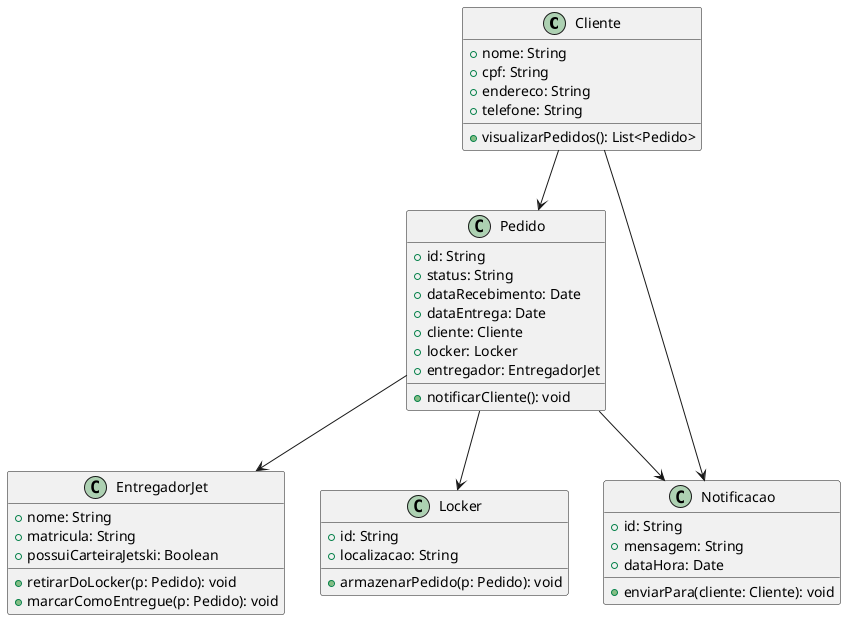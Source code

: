 @startuml

class Cliente {
  +nome: String
  +cpf: String
  +endereco: String
  +telefone: String
  +visualizarPedidos(): List<Pedido>
}

class Pedido {
  +id: String
  +status: String
  +dataRecebimento: Date
  +dataEntrega: Date
  +cliente: Cliente
  +locker: Locker
  +entregador: EntregadorJet
  +notificarCliente(): void
}

class EntregadorJet {
  +nome: String
  +matricula: String
  +possuiCarteiraJetski: Boolean
  +retirarDoLocker(p: Pedido): void
  +marcarComoEntregue(p: Pedido): void
}

class Locker {
  +id: String
  +localizacao: String
  +armazenarPedido(p: Pedido): void
}

class Notificacao {
  +id: String
  +mensagem: String
  +dataHora: Date
  +enviarPara(cliente: Cliente): void
}

Cliente --> Pedido
Pedido --> Locker
Pedido --> EntregadorJet
Pedido  --> Notificacao
Cliente --> Notificacao

@enduml
